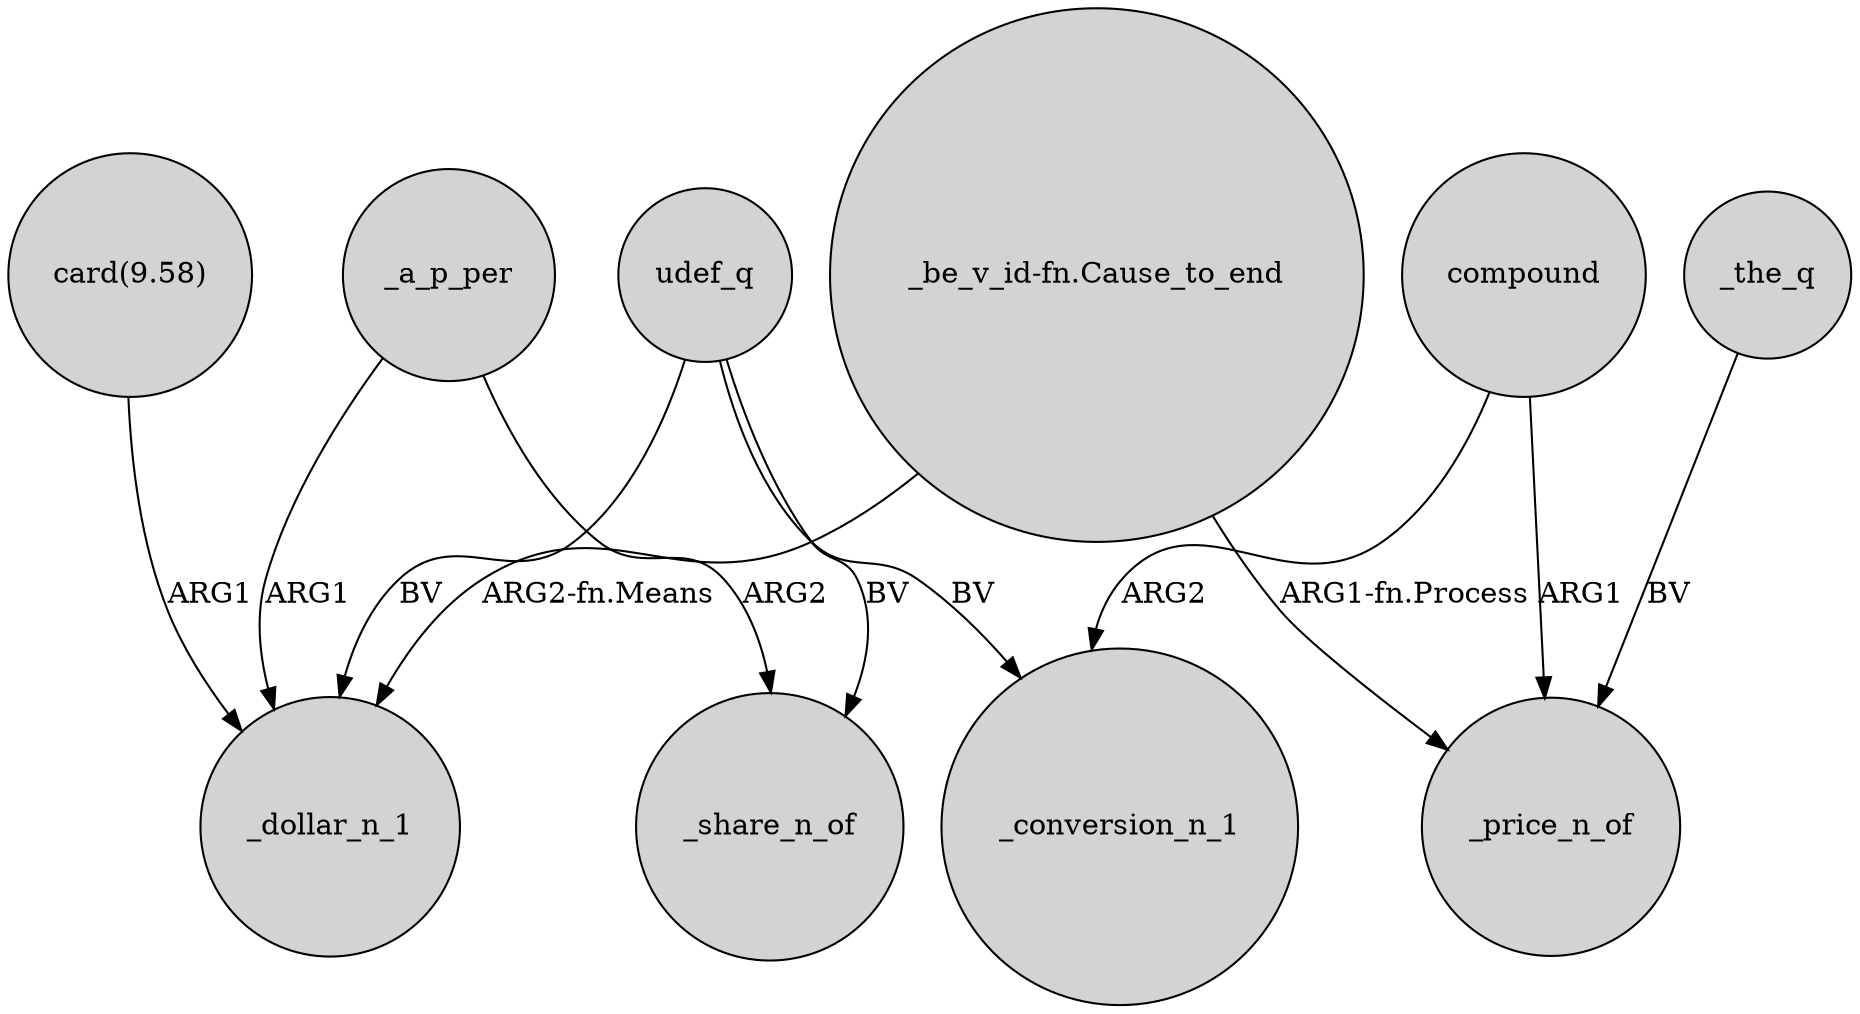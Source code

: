 digraph {
	node [shape=circle style=filled]
	"card(9.58)" -> _dollar_n_1 [label=ARG1]
	udef_q -> _conversion_n_1 [label=BV]
	_a_p_per -> _share_n_of [label=ARG2]
	udef_q -> _share_n_of [label=BV]
	udef_q -> _dollar_n_1 [label=BV]
	_the_q -> _price_n_of [label=BV]
	compound -> _conversion_n_1 [label=ARG2]
	compound -> _price_n_of [label=ARG1]
	"_be_v_id-fn.Cause_to_end" -> _price_n_of [label="ARG1-fn.Process"]
	_a_p_per -> _dollar_n_1 [label=ARG1]
	"_be_v_id-fn.Cause_to_end" -> _dollar_n_1 [label="ARG2-fn.Means"]
}
